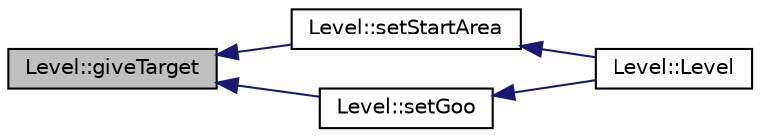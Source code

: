digraph G
{
  edge [fontname="Helvetica",fontsize="10",labelfontname="Helvetica",labelfontsize="10"];
  node [fontname="Helvetica",fontsize="10",shape=record];
  rankdir="LR";
  Node1 [label="Level::giveTarget",height=0.2,width=0.4,color="black", fillcolor="grey75", style="filled" fontcolor="black"];
  Node1 -> Node2 [dir="back",color="midnightblue",fontsize="10",style="solid",fontname="Helvetica"];
  Node2 [label="Level::setStartArea",height=0.2,width=0.4,color="black", fillcolor="white", style="filled",URL="$d2/d9d/classLevel.html#ab70095fd87905c7905f13526919632d4"];
  Node2 -> Node3 [dir="back",color="midnightblue",fontsize="10",style="solid",fontname="Helvetica"];
  Node3 [label="Level::Level",height=0.2,width=0.4,color="black", fillcolor="white", style="filled",URL="$d2/d9d/classLevel.html#aab4805fc7397cd5ab9d9852a1d403a0d"];
  Node1 -> Node4 [dir="back",color="midnightblue",fontsize="10",style="solid",fontname="Helvetica"];
  Node4 [label="Level::setGoo",height=0.2,width=0.4,color="black", fillcolor="white", style="filled",URL="$d2/d9d/classLevel.html#ab1fa2ff467715c3792df7c3b35cf7ca6"];
  Node4 -> Node3 [dir="back",color="midnightblue",fontsize="10",style="solid",fontname="Helvetica"];
}
